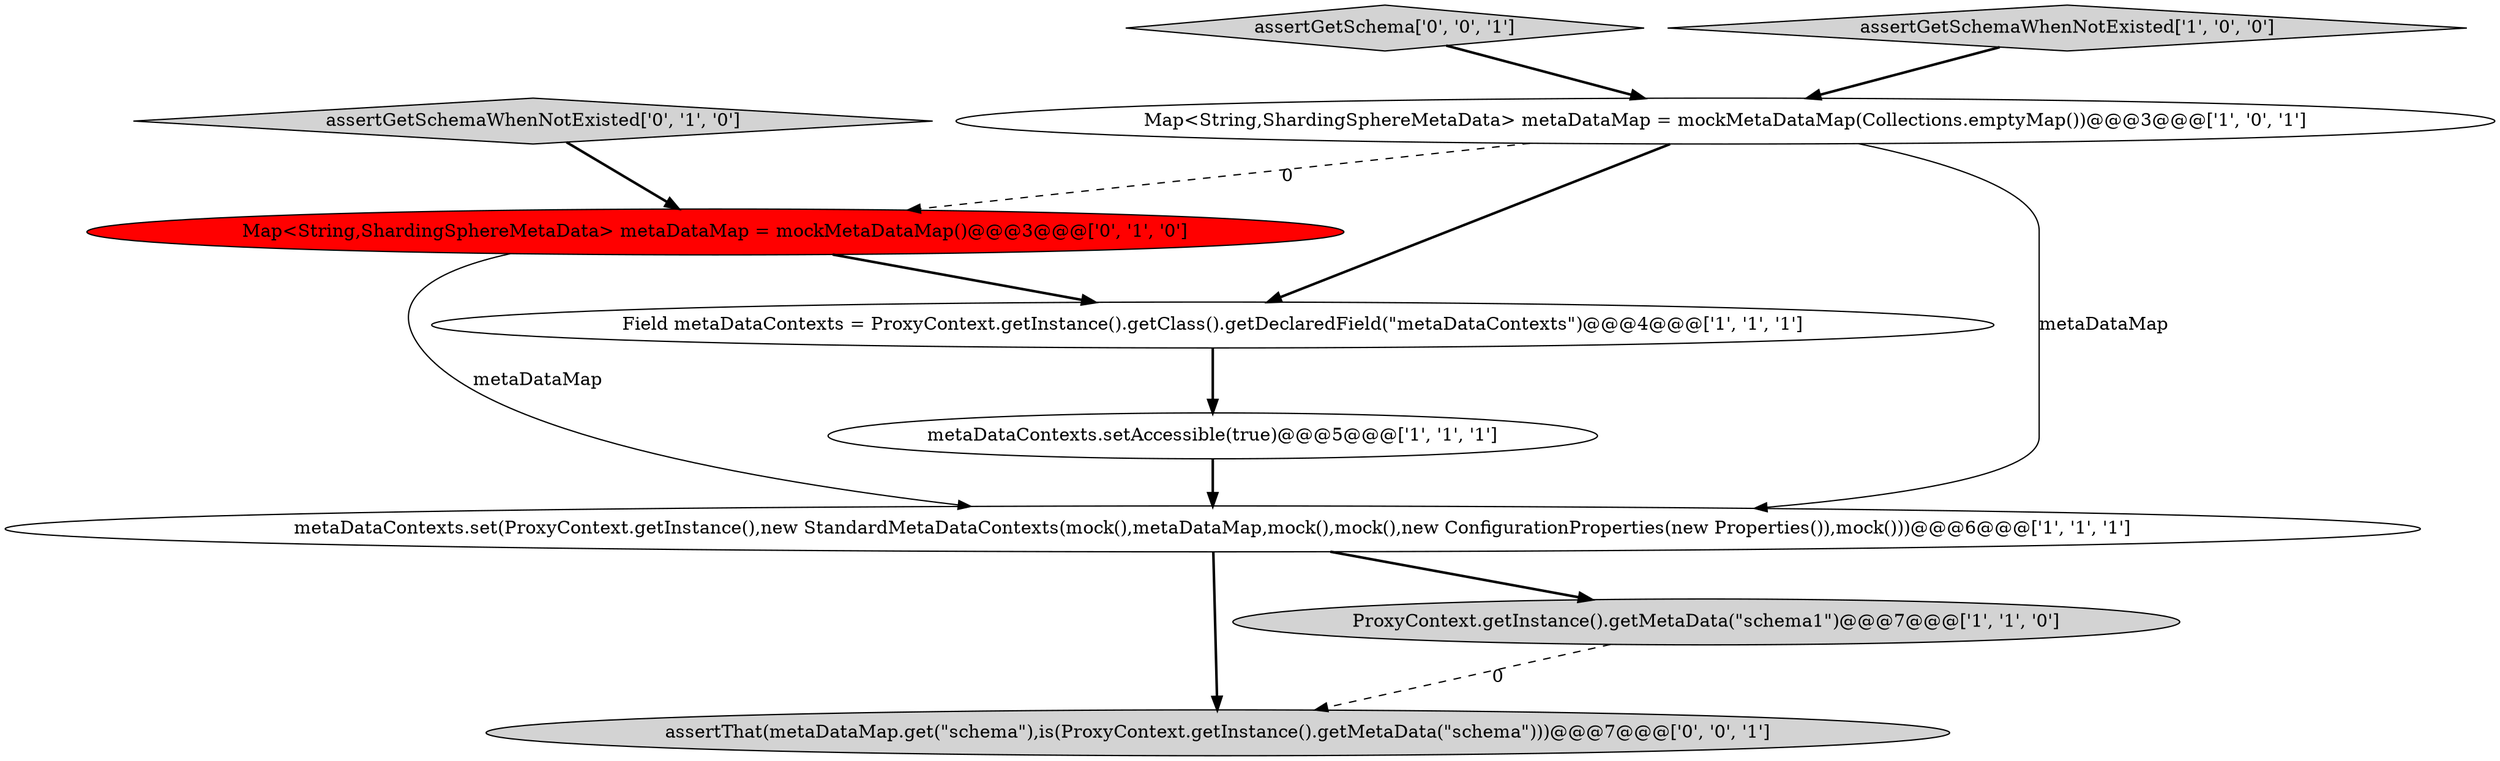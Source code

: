 digraph {
3 [style = filled, label = "metaDataContexts.set(ProxyContext.getInstance(),new StandardMetaDataContexts(mock(),metaDataMap,mock(),mock(),new ConfigurationProperties(new Properties()),mock()))@@@6@@@['1', '1', '1']", fillcolor = white, shape = ellipse image = "AAA0AAABBB1BBB"];
6 [style = filled, label = "Map<String,ShardingSphereMetaData> metaDataMap = mockMetaDataMap()@@@3@@@['0', '1', '0']", fillcolor = red, shape = ellipse image = "AAA1AAABBB2BBB"];
1 [style = filled, label = "Field metaDataContexts = ProxyContext.getInstance().getClass().getDeclaredField(\"metaDataContexts\")@@@4@@@['1', '1', '1']", fillcolor = white, shape = ellipse image = "AAA0AAABBB1BBB"];
8 [style = filled, label = "assertThat(metaDataMap.get(\"schema\"),is(ProxyContext.getInstance().getMetaData(\"schema\")))@@@7@@@['0', '0', '1']", fillcolor = lightgray, shape = ellipse image = "AAA0AAABBB3BBB"];
9 [style = filled, label = "assertGetSchema['0', '0', '1']", fillcolor = lightgray, shape = diamond image = "AAA0AAABBB3BBB"];
4 [style = filled, label = "metaDataContexts.setAccessible(true)@@@5@@@['1', '1', '1']", fillcolor = white, shape = ellipse image = "AAA0AAABBB1BBB"];
7 [style = filled, label = "assertGetSchemaWhenNotExisted['0', '1', '0']", fillcolor = lightgray, shape = diamond image = "AAA0AAABBB2BBB"];
0 [style = filled, label = "Map<String,ShardingSphereMetaData> metaDataMap = mockMetaDataMap(Collections.emptyMap())@@@3@@@['1', '0', '1']", fillcolor = white, shape = ellipse image = "AAA0AAABBB1BBB"];
2 [style = filled, label = "assertGetSchemaWhenNotExisted['1', '0', '0']", fillcolor = lightgray, shape = diamond image = "AAA0AAABBB1BBB"];
5 [style = filled, label = "ProxyContext.getInstance().getMetaData(\"schema1\")@@@7@@@['1', '1', '0']", fillcolor = lightgray, shape = ellipse image = "AAA0AAABBB1BBB"];
5->8 [style = dashed, label="0"];
6->1 [style = bold, label=""];
4->3 [style = bold, label=""];
1->4 [style = bold, label=""];
3->5 [style = bold, label=""];
2->0 [style = bold, label=""];
9->0 [style = bold, label=""];
0->1 [style = bold, label=""];
3->8 [style = bold, label=""];
0->3 [style = solid, label="metaDataMap"];
7->6 [style = bold, label=""];
0->6 [style = dashed, label="0"];
6->3 [style = solid, label="metaDataMap"];
}
